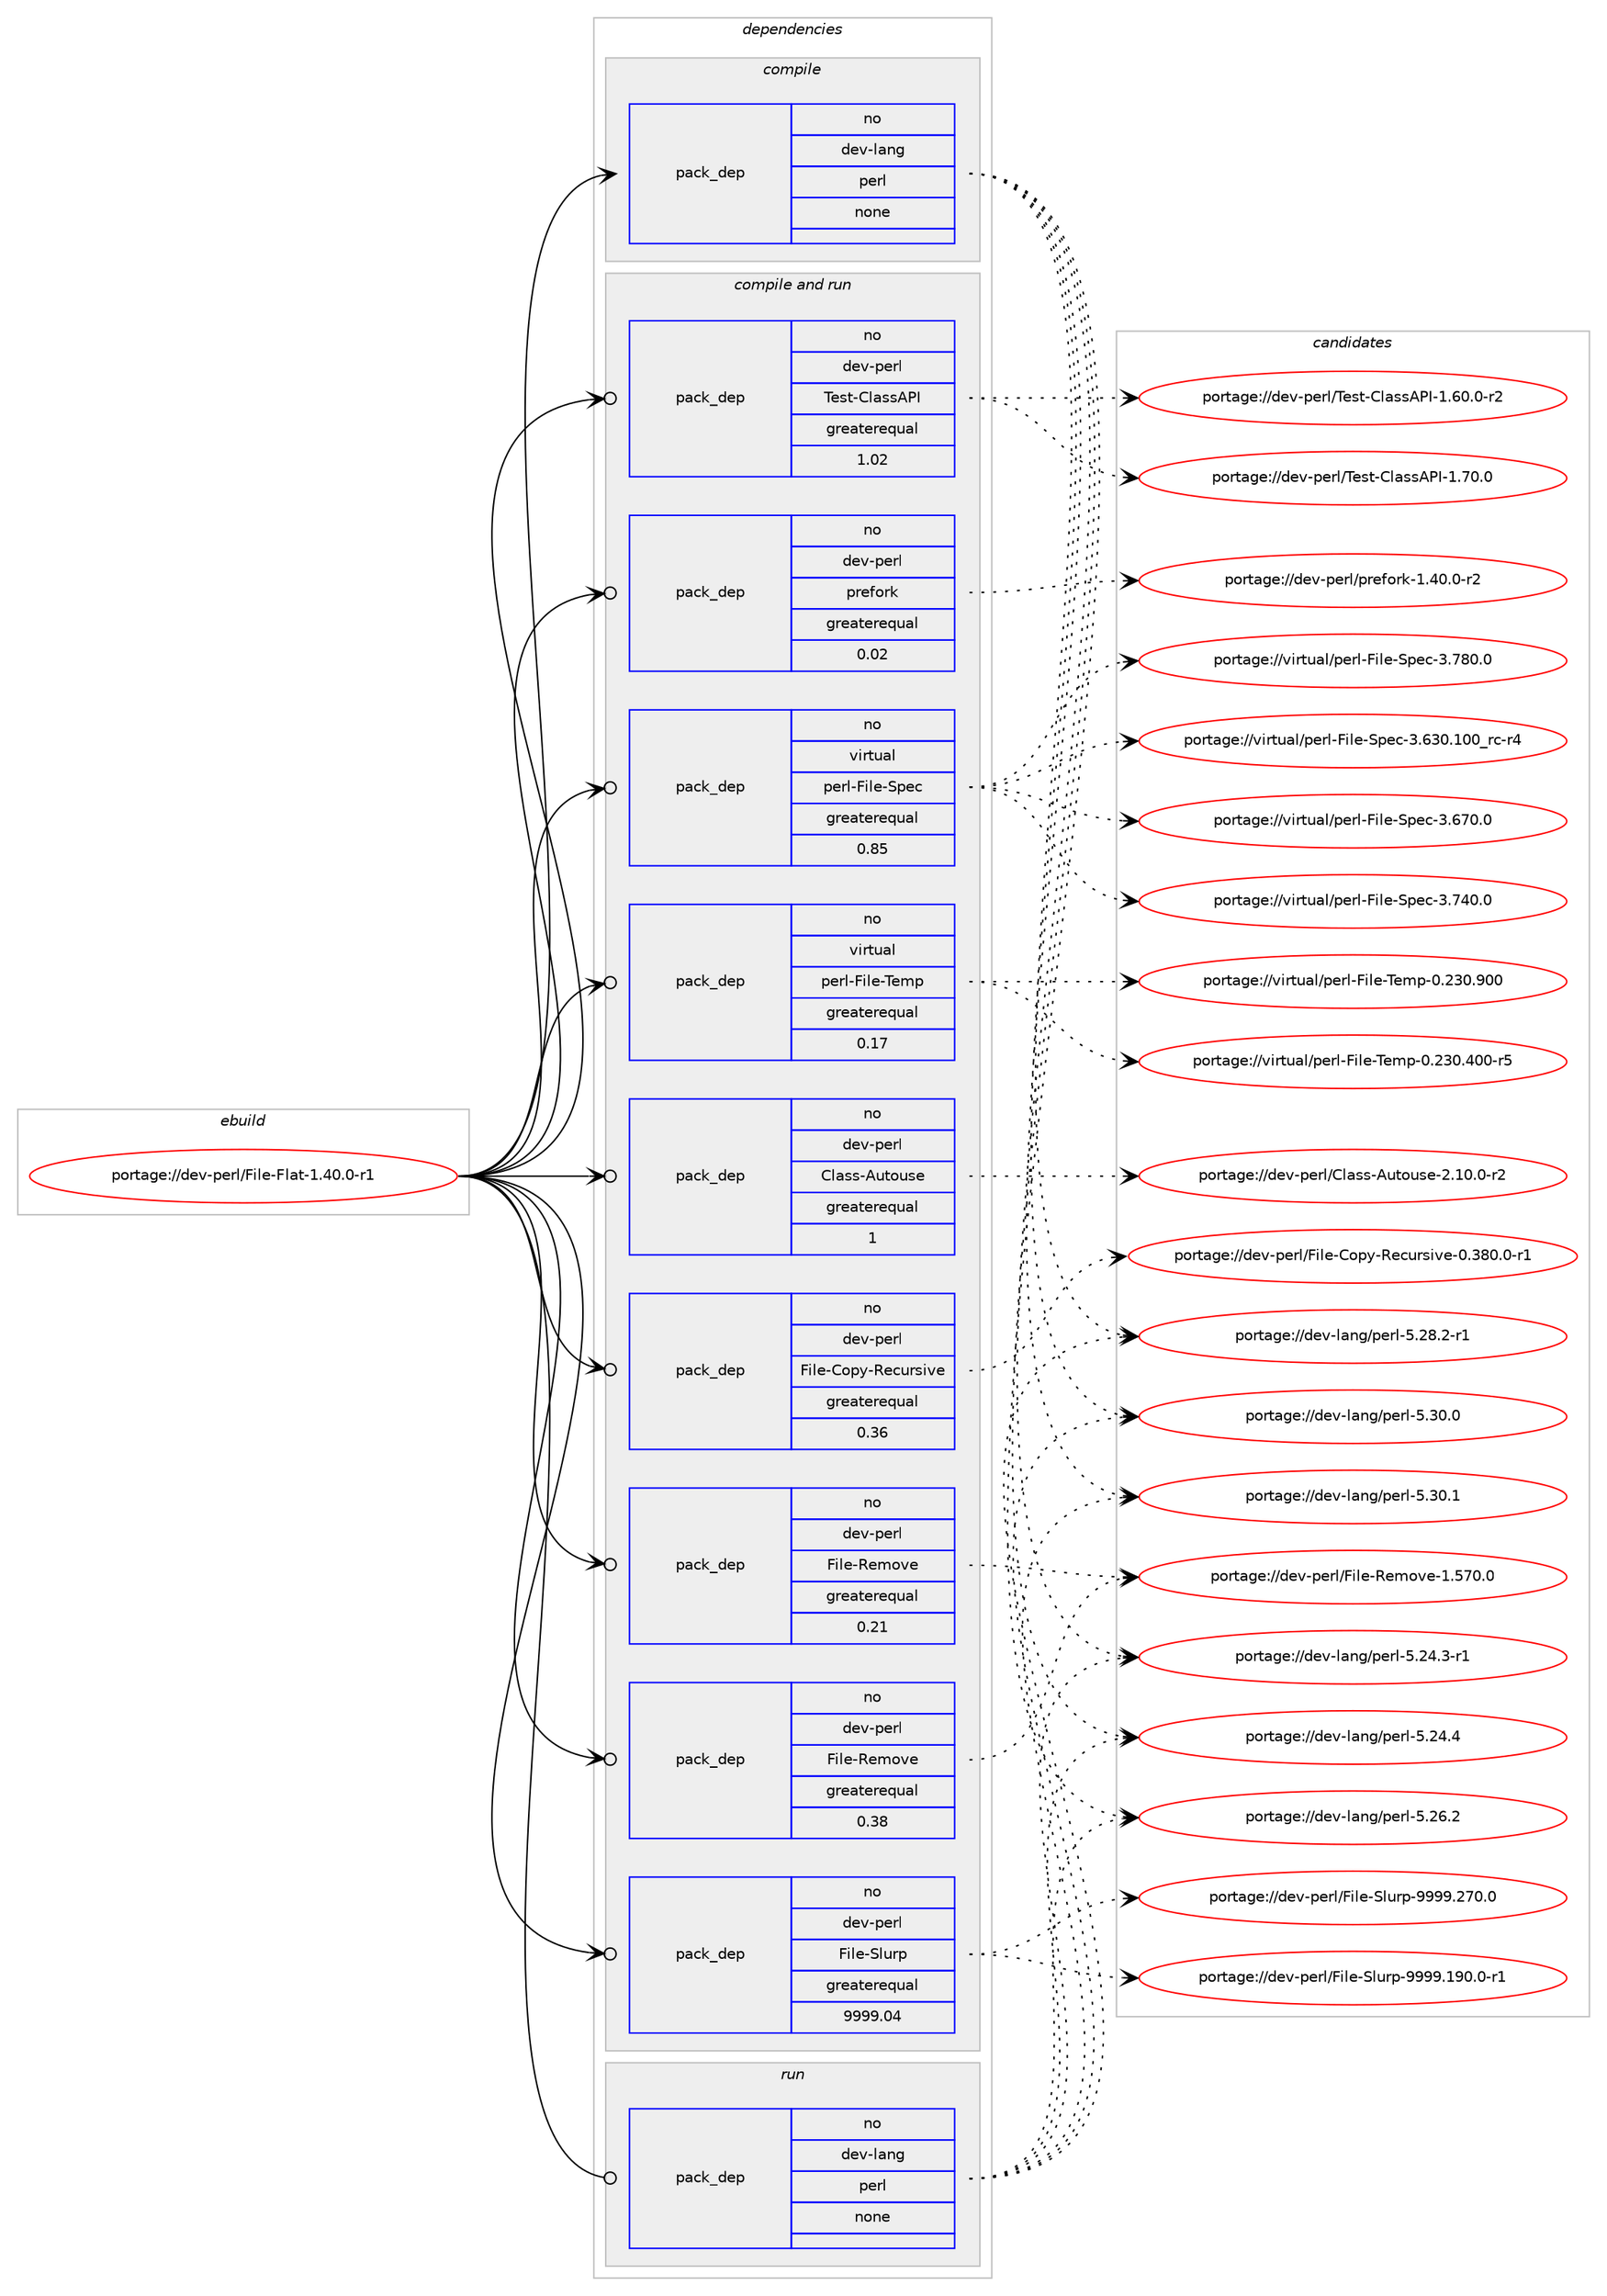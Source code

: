 digraph prolog {

# *************
# Graph options
# *************

newrank=true;
concentrate=true;
compound=true;
graph [rankdir=LR,fontname=Helvetica,fontsize=10,ranksep=1.5];#, ranksep=2.5, nodesep=0.2];
edge  [arrowhead=vee];
node  [fontname=Helvetica,fontsize=10];

# **********
# The ebuild
# **********

subgraph cluster_leftcol {
color=gray;
rank=same;
label=<<i>ebuild</i>>;
id [label="portage://dev-perl/File-Flat-1.40.0-r1", color=red, width=4, href="../dev-perl/File-Flat-1.40.0-r1.svg"];
}

# ****************
# The dependencies
# ****************

subgraph cluster_midcol {
color=gray;
label=<<i>dependencies</i>>;
subgraph cluster_compile {
fillcolor="#eeeeee";
style=filled;
label=<<i>compile</i>>;
subgraph pack86847 {
dependency112972 [label=<<TABLE BORDER="0" CELLBORDER="1" CELLSPACING="0" CELLPADDING="4" WIDTH="220"><TR><TD ROWSPAN="6" CELLPADDING="30">pack_dep</TD></TR><TR><TD WIDTH="110">no</TD></TR><TR><TD>dev-lang</TD></TR><TR><TD>perl</TD></TR><TR><TD>none</TD></TR><TR><TD></TD></TR></TABLE>>, shape=none, color=blue];
}
id:e -> dependency112972:w [weight=20,style="solid",arrowhead="vee"];
}
subgraph cluster_compileandrun {
fillcolor="#eeeeee";
style=filled;
label=<<i>compile and run</i>>;
subgraph pack86848 {
dependency112973 [label=<<TABLE BORDER="0" CELLBORDER="1" CELLSPACING="0" CELLPADDING="4" WIDTH="220"><TR><TD ROWSPAN="6" CELLPADDING="30">pack_dep</TD></TR><TR><TD WIDTH="110">no</TD></TR><TR><TD>dev-perl</TD></TR><TR><TD>Class-Autouse</TD></TR><TR><TD>greaterequal</TD></TR><TR><TD>1</TD></TR></TABLE>>, shape=none, color=blue];
}
id:e -> dependency112973:w [weight=20,style="solid",arrowhead="odotvee"];
subgraph pack86849 {
dependency112974 [label=<<TABLE BORDER="0" CELLBORDER="1" CELLSPACING="0" CELLPADDING="4" WIDTH="220"><TR><TD ROWSPAN="6" CELLPADDING="30">pack_dep</TD></TR><TR><TD WIDTH="110">no</TD></TR><TR><TD>dev-perl</TD></TR><TR><TD>File-Copy-Recursive</TD></TR><TR><TD>greaterequal</TD></TR><TR><TD>0.36</TD></TR></TABLE>>, shape=none, color=blue];
}
id:e -> dependency112974:w [weight=20,style="solid",arrowhead="odotvee"];
subgraph pack86850 {
dependency112975 [label=<<TABLE BORDER="0" CELLBORDER="1" CELLSPACING="0" CELLPADDING="4" WIDTH="220"><TR><TD ROWSPAN="6" CELLPADDING="30">pack_dep</TD></TR><TR><TD WIDTH="110">no</TD></TR><TR><TD>dev-perl</TD></TR><TR><TD>File-Remove</TD></TR><TR><TD>greaterequal</TD></TR><TR><TD>0.21</TD></TR></TABLE>>, shape=none, color=blue];
}
id:e -> dependency112975:w [weight=20,style="solid",arrowhead="odotvee"];
subgraph pack86851 {
dependency112976 [label=<<TABLE BORDER="0" CELLBORDER="1" CELLSPACING="0" CELLPADDING="4" WIDTH="220"><TR><TD ROWSPAN="6" CELLPADDING="30">pack_dep</TD></TR><TR><TD WIDTH="110">no</TD></TR><TR><TD>dev-perl</TD></TR><TR><TD>File-Remove</TD></TR><TR><TD>greaterequal</TD></TR><TR><TD>0.38</TD></TR></TABLE>>, shape=none, color=blue];
}
id:e -> dependency112976:w [weight=20,style="solid",arrowhead="odotvee"];
subgraph pack86852 {
dependency112977 [label=<<TABLE BORDER="0" CELLBORDER="1" CELLSPACING="0" CELLPADDING="4" WIDTH="220"><TR><TD ROWSPAN="6" CELLPADDING="30">pack_dep</TD></TR><TR><TD WIDTH="110">no</TD></TR><TR><TD>dev-perl</TD></TR><TR><TD>File-Slurp</TD></TR><TR><TD>greaterequal</TD></TR><TR><TD>9999.04</TD></TR></TABLE>>, shape=none, color=blue];
}
id:e -> dependency112977:w [weight=20,style="solid",arrowhead="odotvee"];
subgraph pack86853 {
dependency112978 [label=<<TABLE BORDER="0" CELLBORDER="1" CELLSPACING="0" CELLPADDING="4" WIDTH="220"><TR><TD ROWSPAN="6" CELLPADDING="30">pack_dep</TD></TR><TR><TD WIDTH="110">no</TD></TR><TR><TD>dev-perl</TD></TR><TR><TD>Test-ClassAPI</TD></TR><TR><TD>greaterequal</TD></TR><TR><TD>1.02</TD></TR></TABLE>>, shape=none, color=blue];
}
id:e -> dependency112978:w [weight=20,style="solid",arrowhead="odotvee"];
subgraph pack86854 {
dependency112979 [label=<<TABLE BORDER="0" CELLBORDER="1" CELLSPACING="0" CELLPADDING="4" WIDTH="220"><TR><TD ROWSPAN="6" CELLPADDING="30">pack_dep</TD></TR><TR><TD WIDTH="110">no</TD></TR><TR><TD>dev-perl</TD></TR><TR><TD>prefork</TD></TR><TR><TD>greaterequal</TD></TR><TR><TD>0.02</TD></TR></TABLE>>, shape=none, color=blue];
}
id:e -> dependency112979:w [weight=20,style="solid",arrowhead="odotvee"];
subgraph pack86855 {
dependency112980 [label=<<TABLE BORDER="0" CELLBORDER="1" CELLSPACING="0" CELLPADDING="4" WIDTH="220"><TR><TD ROWSPAN="6" CELLPADDING="30">pack_dep</TD></TR><TR><TD WIDTH="110">no</TD></TR><TR><TD>virtual</TD></TR><TR><TD>perl-File-Spec</TD></TR><TR><TD>greaterequal</TD></TR><TR><TD>0.85</TD></TR></TABLE>>, shape=none, color=blue];
}
id:e -> dependency112980:w [weight=20,style="solid",arrowhead="odotvee"];
subgraph pack86856 {
dependency112981 [label=<<TABLE BORDER="0" CELLBORDER="1" CELLSPACING="0" CELLPADDING="4" WIDTH="220"><TR><TD ROWSPAN="6" CELLPADDING="30">pack_dep</TD></TR><TR><TD WIDTH="110">no</TD></TR><TR><TD>virtual</TD></TR><TR><TD>perl-File-Temp</TD></TR><TR><TD>greaterequal</TD></TR><TR><TD>0.17</TD></TR></TABLE>>, shape=none, color=blue];
}
id:e -> dependency112981:w [weight=20,style="solid",arrowhead="odotvee"];
}
subgraph cluster_run {
fillcolor="#eeeeee";
style=filled;
label=<<i>run</i>>;
subgraph pack86857 {
dependency112982 [label=<<TABLE BORDER="0" CELLBORDER="1" CELLSPACING="0" CELLPADDING="4" WIDTH="220"><TR><TD ROWSPAN="6" CELLPADDING="30">pack_dep</TD></TR><TR><TD WIDTH="110">no</TD></TR><TR><TD>dev-lang</TD></TR><TR><TD>perl</TD></TR><TR><TD>none</TD></TR><TR><TD></TD></TR></TABLE>>, shape=none, color=blue];
}
id:e -> dependency112982:w [weight=20,style="solid",arrowhead="odot"];
}
}

# **************
# The candidates
# **************

subgraph cluster_choices {
rank=same;
color=gray;
label=<<i>candidates</i>>;

subgraph choice86847 {
color=black;
nodesep=1;
choiceportage100101118451089711010347112101114108455346505246514511449 [label="portage://dev-lang/perl-5.24.3-r1", color=red, width=4,href="../dev-lang/perl-5.24.3-r1.svg"];
choiceportage10010111845108971101034711210111410845534650524652 [label="portage://dev-lang/perl-5.24.4", color=red, width=4,href="../dev-lang/perl-5.24.4.svg"];
choiceportage10010111845108971101034711210111410845534650544650 [label="portage://dev-lang/perl-5.26.2", color=red, width=4,href="../dev-lang/perl-5.26.2.svg"];
choiceportage100101118451089711010347112101114108455346505646504511449 [label="portage://dev-lang/perl-5.28.2-r1", color=red, width=4,href="../dev-lang/perl-5.28.2-r1.svg"];
choiceportage10010111845108971101034711210111410845534651484648 [label="portage://dev-lang/perl-5.30.0", color=red, width=4,href="../dev-lang/perl-5.30.0.svg"];
choiceportage10010111845108971101034711210111410845534651484649 [label="portage://dev-lang/perl-5.30.1", color=red, width=4,href="../dev-lang/perl-5.30.1.svg"];
dependency112972:e -> choiceportage100101118451089711010347112101114108455346505246514511449:w [style=dotted,weight="100"];
dependency112972:e -> choiceportage10010111845108971101034711210111410845534650524652:w [style=dotted,weight="100"];
dependency112972:e -> choiceportage10010111845108971101034711210111410845534650544650:w [style=dotted,weight="100"];
dependency112972:e -> choiceportage100101118451089711010347112101114108455346505646504511449:w [style=dotted,weight="100"];
dependency112972:e -> choiceportage10010111845108971101034711210111410845534651484648:w [style=dotted,weight="100"];
dependency112972:e -> choiceportage10010111845108971101034711210111410845534651484649:w [style=dotted,weight="100"];
}
subgraph choice86848 {
color=black;
nodesep=1;
choiceportage100101118451121011141084767108971151154565117116111117115101455046494846484511450 [label="portage://dev-perl/Class-Autouse-2.10.0-r2", color=red, width=4,href="../dev-perl/Class-Autouse-2.10.0-r2.svg"];
dependency112973:e -> choiceportage100101118451121011141084767108971151154565117116111117115101455046494846484511450:w [style=dotted,weight="100"];
}
subgraph choice86849 {
color=black;
nodesep=1;
choiceportage100101118451121011141084770105108101456711111212145821019911711411510511810145484651564846484511449 [label="portage://dev-perl/File-Copy-Recursive-0.380.0-r1", color=red, width=4,href="../dev-perl/File-Copy-Recursive-0.380.0-r1.svg"];
dependency112974:e -> choiceportage100101118451121011141084770105108101456711111212145821019911711411510511810145484651564846484511449:w [style=dotted,weight="100"];
}
subgraph choice86850 {
color=black;
nodesep=1;
choiceportage10010111845112101114108477010510810145821011091111181014549465355484648 [label="portage://dev-perl/File-Remove-1.570.0", color=red, width=4,href="../dev-perl/File-Remove-1.570.0.svg"];
dependency112975:e -> choiceportage10010111845112101114108477010510810145821011091111181014549465355484648:w [style=dotted,weight="100"];
}
subgraph choice86851 {
color=black;
nodesep=1;
choiceportage10010111845112101114108477010510810145821011091111181014549465355484648 [label="portage://dev-perl/File-Remove-1.570.0", color=red, width=4,href="../dev-perl/File-Remove-1.570.0.svg"];
dependency112976:e -> choiceportage10010111845112101114108477010510810145821011091111181014549465355484648:w [style=dotted,weight="100"];
}
subgraph choice86852 {
color=black;
nodesep=1;
choiceportage100101118451121011141084770105108101458310811711411245575757574649574846484511449 [label="portage://dev-perl/File-Slurp-9999.190.0-r1", color=red, width=4,href="../dev-perl/File-Slurp-9999.190.0-r1.svg"];
choiceportage10010111845112101114108477010510810145831081171141124557575757465055484648 [label="portage://dev-perl/File-Slurp-9999.270.0", color=red, width=4,href="../dev-perl/File-Slurp-9999.270.0.svg"];
dependency112977:e -> choiceportage100101118451121011141084770105108101458310811711411245575757574649574846484511449:w [style=dotted,weight="100"];
dependency112977:e -> choiceportage10010111845112101114108477010510810145831081171141124557575757465055484648:w [style=dotted,weight="100"];
}
subgraph choice86853 {
color=black;
nodesep=1;
choiceportage100101118451121011141084784101115116456710897115115658073454946544846484511450 [label="portage://dev-perl/Test-ClassAPI-1.60.0-r2", color=red, width=4,href="../dev-perl/Test-ClassAPI-1.60.0-r2.svg"];
choiceportage10010111845112101114108478410111511645671089711511565807345494655484648 [label="portage://dev-perl/Test-ClassAPI-1.70.0", color=red, width=4,href="../dev-perl/Test-ClassAPI-1.70.0.svg"];
dependency112978:e -> choiceportage100101118451121011141084784101115116456710897115115658073454946544846484511450:w [style=dotted,weight="100"];
dependency112978:e -> choiceportage10010111845112101114108478410111511645671089711511565807345494655484648:w [style=dotted,weight="100"];
}
subgraph choice86854 {
color=black;
nodesep=1;
choiceportage1001011184511210111410847112114101102111114107454946524846484511450 [label="portage://dev-perl/prefork-1.40.0-r2", color=red, width=4,href="../dev-perl/prefork-1.40.0-r2.svg"];
dependency112979:e -> choiceportage1001011184511210111410847112114101102111114107454946524846484511450:w [style=dotted,weight="100"];
}
subgraph choice86855 {
color=black;
nodesep=1;
choiceportage118105114116117971084711210111410845701051081014583112101994551465451484649484895114994511452 [label="portage://virtual/perl-File-Spec-3.630.100_rc-r4", color=red, width=4,href="../virtual/perl-File-Spec-3.630.100_rc-r4.svg"];
choiceportage118105114116117971084711210111410845701051081014583112101994551465455484648 [label="portage://virtual/perl-File-Spec-3.670.0", color=red, width=4,href="../virtual/perl-File-Spec-3.670.0.svg"];
choiceportage118105114116117971084711210111410845701051081014583112101994551465552484648 [label="portage://virtual/perl-File-Spec-3.740.0", color=red, width=4,href="../virtual/perl-File-Spec-3.740.0.svg"];
choiceportage118105114116117971084711210111410845701051081014583112101994551465556484648 [label="portage://virtual/perl-File-Spec-3.780.0", color=red, width=4,href="../virtual/perl-File-Spec-3.780.0.svg"];
dependency112980:e -> choiceportage118105114116117971084711210111410845701051081014583112101994551465451484649484895114994511452:w [style=dotted,weight="100"];
dependency112980:e -> choiceportage118105114116117971084711210111410845701051081014583112101994551465455484648:w [style=dotted,weight="100"];
dependency112980:e -> choiceportage118105114116117971084711210111410845701051081014583112101994551465552484648:w [style=dotted,weight="100"];
dependency112980:e -> choiceportage118105114116117971084711210111410845701051081014583112101994551465556484648:w [style=dotted,weight="100"];
}
subgraph choice86856 {
color=black;
nodesep=1;
choiceportage118105114116117971084711210111410845701051081014584101109112454846505148465248484511453 [label="portage://virtual/perl-File-Temp-0.230.400-r5", color=red, width=4,href="../virtual/perl-File-Temp-0.230.400-r5.svg"];
choiceportage11810511411611797108471121011141084570105108101458410110911245484650514846574848 [label="portage://virtual/perl-File-Temp-0.230.900", color=red, width=4,href="../virtual/perl-File-Temp-0.230.900.svg"];
dependency112981:e -> choiceportage118105114116117971084711210111410845701051081014584101109112454846505148465248484511453:w [style=dotted,weight="100"];
dependency112981:e -> choiceportage11810511411611797108471121011141084570105108101458410110911245484650514846574848:w [style=dotted,weight="100"];
}
subgraph choice86857 {
color=black;
nodesep=1;
choiceportage100101118451089711010347112101114108455346505246514511449 [label="portage://dev-lang/perl-5.24.3-r1", color=red, width=4,href="../dev-lang/perl-5.24.3-r1.svg"];
choiceportage10010111845108971101034711210111410845534650524652 [label="portage://dev-lang/perl-5.24.4", color=red, width=4,href="../dev-lang/perl-5.24.4.svg"];
choiceportage10010111845108971101034711210111410845534650544650 [label="portage://dev-lang/perl-5.26.2", color=red, width=4,href="../dev-lang/perl-5.26.2.svg"];
choiceportage100101118451089711010347112101114108455346505646504511449 [label="portage://dev-lang/perl-5.28.2-r1", color=red, width=4,href="../dev-lang/perl-5.28.2-r1.svg"];
choiceportage10010111845108971101034711210111410845534651484648 [label="portage://dev-lang/perl-5.30.0", color=red, width=4,href="../dev-lang/perl-5.30.0.svg"];
choiceportage10010111845108971101034711210111410845534651484649 [label="portage://dev-lang/perl-5.30.1", color=red, width=4,href="../dev-lang/perl-5.30.1.svg"];
dependency112982:e -> choiceportage100101118451089711010347112101114108455346505246514511449:w [style=dotted,weight="100"];
dependency112982:e -> choiceportage10010111845108971101034711210111410845534650524652:w [style=dotted,weight="100"];
dependency112982:e -> choiceportage10010111845108971101034711210111410845534650544650:w [style=dotted,weight="100"];
dependency112982:e -> choiceportage100101118451089711010347112101114108455346505646504511449:w [style=dotted,weight="100"];
dependency112982:e -> choiceportage10010111845108971101034711210111410845534651484648:w [style=dotted,weight="100"];
dependency112982:e -> choiceportage10010111845108971101034711210111410845534651484649:w [style=dotted,weight="100"];
}
}

}
